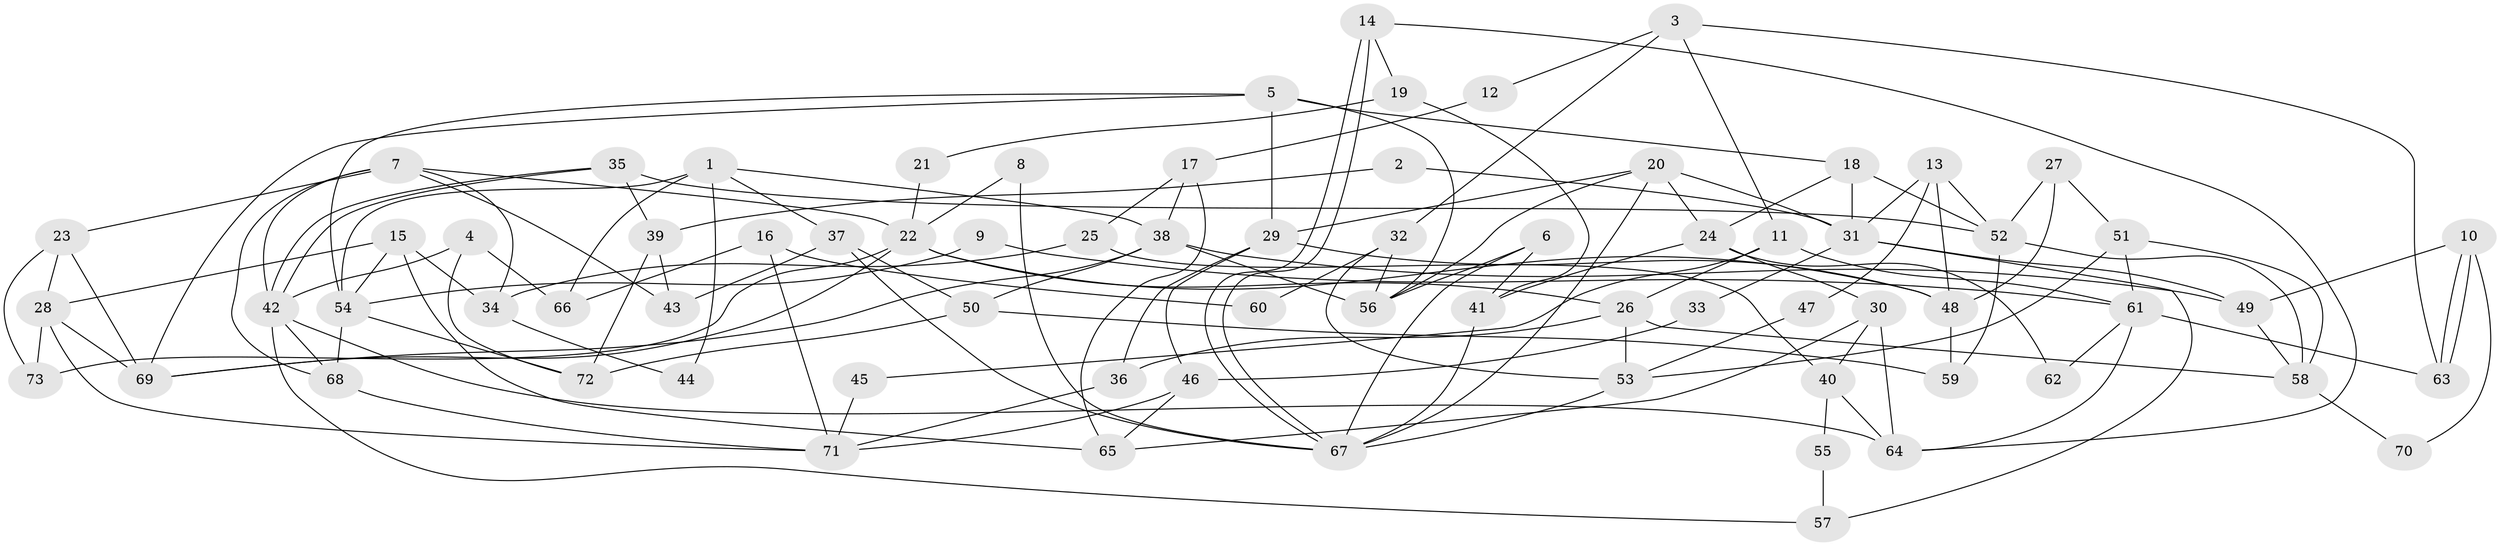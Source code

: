 // coarse degree distribution, {5: 0.11363636363636363, 4: 0.29545454545454547, 6: 0.20454545454545456, 7: 0.06818181818181818, 2: 0.13636363636363635, 8: 0.13636363636363635, 3: 0.045454545454545456}
// Generated by graph-tools (version 1.1) at 2025/41/03/06/25 10:41:59]
// undirected, 73 vertices, 146 edges
graph export_dot {
graph [start="1"]
  node [color=gray90,style=filled];
  1;
  2;
  3;
  4;
  5;
  6;
  7;
  8;
  9;
  10;
  11;
  12;
  13;
  14;
  15;
  16;
  17;
  18;
  19;
  20;
  21;
  22;
  23;
  24;
  25;
  26;
  27;
  28;
  29;
  30;
  31;
  32;
  33;
  34;
  35;
  36;
  37;
  38;
  39;
  40;
  41;
  42;
  43;
  44;
  45;
  46;
  47;
  48;
  49;
  50;
  51;
  52;
  53;
  54;
  55;
  56;
  57;
  58;
  59;
  60;
  61;
  62;
  63;
  64;
  65;
  66;
  67;
  68;
  69;
  70;
  71;
  72;
  73;
  1 -- 37;
  1 -- 54;
  1 -- 38;
  1 -- 44;
  1 -- 66;
  2 -- 31;
  2 -- 39;
  3 -- 32;
  3 -- 11;
  3 -- 12;
  3 -- 63;
  4 -- 72;
  4 -- 42;
  4 -- 66;
  5 -- 69;
  5 -- 18;
  5 -- 29;
  5 -- 54;
  5 -- 56;
  6 -- 56;
  6 -- 67;
  6 -- 41;
  7 -- 23;
  7 -- 34;
  7 -- 22;
  7 -- 42;
  7 -- 43;
  7 -- 68;
  8 -- 22;
  8 -- 67;
  9 -- 61;
  9 -- 54;
  10 -- 49;
  10 -- 63;
  10 -- 63;
  10 -- 70;
  11 -- 61;
  11 -- 26;
  11 -- 45;
  12 -- 17;
  13 -- 48;
  13 -- 52;
  13 -- 31;
  13 -- 47;
  14 -- 64;
  14 -- 67;
  14 -- 67;
  14 -- 19;
  15 -- 54;
  15 -- 28;
  15 -- 34;
  15 -- 65;
  16 -- 66;
  16 -- 71;
  16 -- 60;
  17 -- 38;
  17 -- 65;
  17 -- 25;
  18 -- 31;
  18 -- 24;
  18 -- 52;
  19 -- 41;
  19 -- 21;
  20 -- 56;
  20 -- 29;
  20 -- 24;
  20 -- 31;
  20 -- 67;
  21 -- 22;
  22 -- 26;
  22 -- 48;
  22 -- 69;
  22 -- 73;
  23 -- 28;
  23 -- 69;
  23 -- 73;
  24 -- 41;
  24 -- 30;
  24 -- 62;
  25 -- 40;
  25 -- 34;
  26 -- 58;
  26 -- 53;
  26 -- 36;
  27 -- 48;
  27 -- 52;
  27 -- 51;
  28 -- 73;
  28 -- 71;
  28 -- 69;
  29 -- 36;
  29 -- 46;
  29 -- 48;
  30 -- 64;
  30 -- 40;
  30 -- 65;
  31 -- 33;
  31 -- 49;
  31 -- 57;
  32 -- 56;
  32 -- 53;
  32 -- 60;
  33 -- 46;
  34 -- 44;
  35 -- 52;
  35 -- 42;
  35 -- 42;
  35 -- 39;
  36 -- 71;
  37 -- 43;
  37 -- 67;
  37 -- 50;
  38 -- 69;
  38 -- 49;
  38 -- 50;
  38 -- 56;
  39 -- 72;
  39 -- 43;
  40 -- 64;
  40 -- 55;
  41 -- 67;
  42 -- 57;
  42 -- 64;
  42 -- 68;
  45 -- 71;
  46 -- 65;
  46 -- 71;
  47 -- 53;
  48 -- 59;
  49 -- 58;
  50 -- 59;
  50 -- 72;
  51 -- 58;
  51 -- 53;
  51 -- 61;
  52 -- 59;
  52 -- 58;
  53 -- 67;
  54 -- 68;
  54 -- 72;
  55 -- 57;
  58 -- 70;
  61 -- 63;
  61 -- 62;
  61 -- 64;
  68 -- 71;
}
